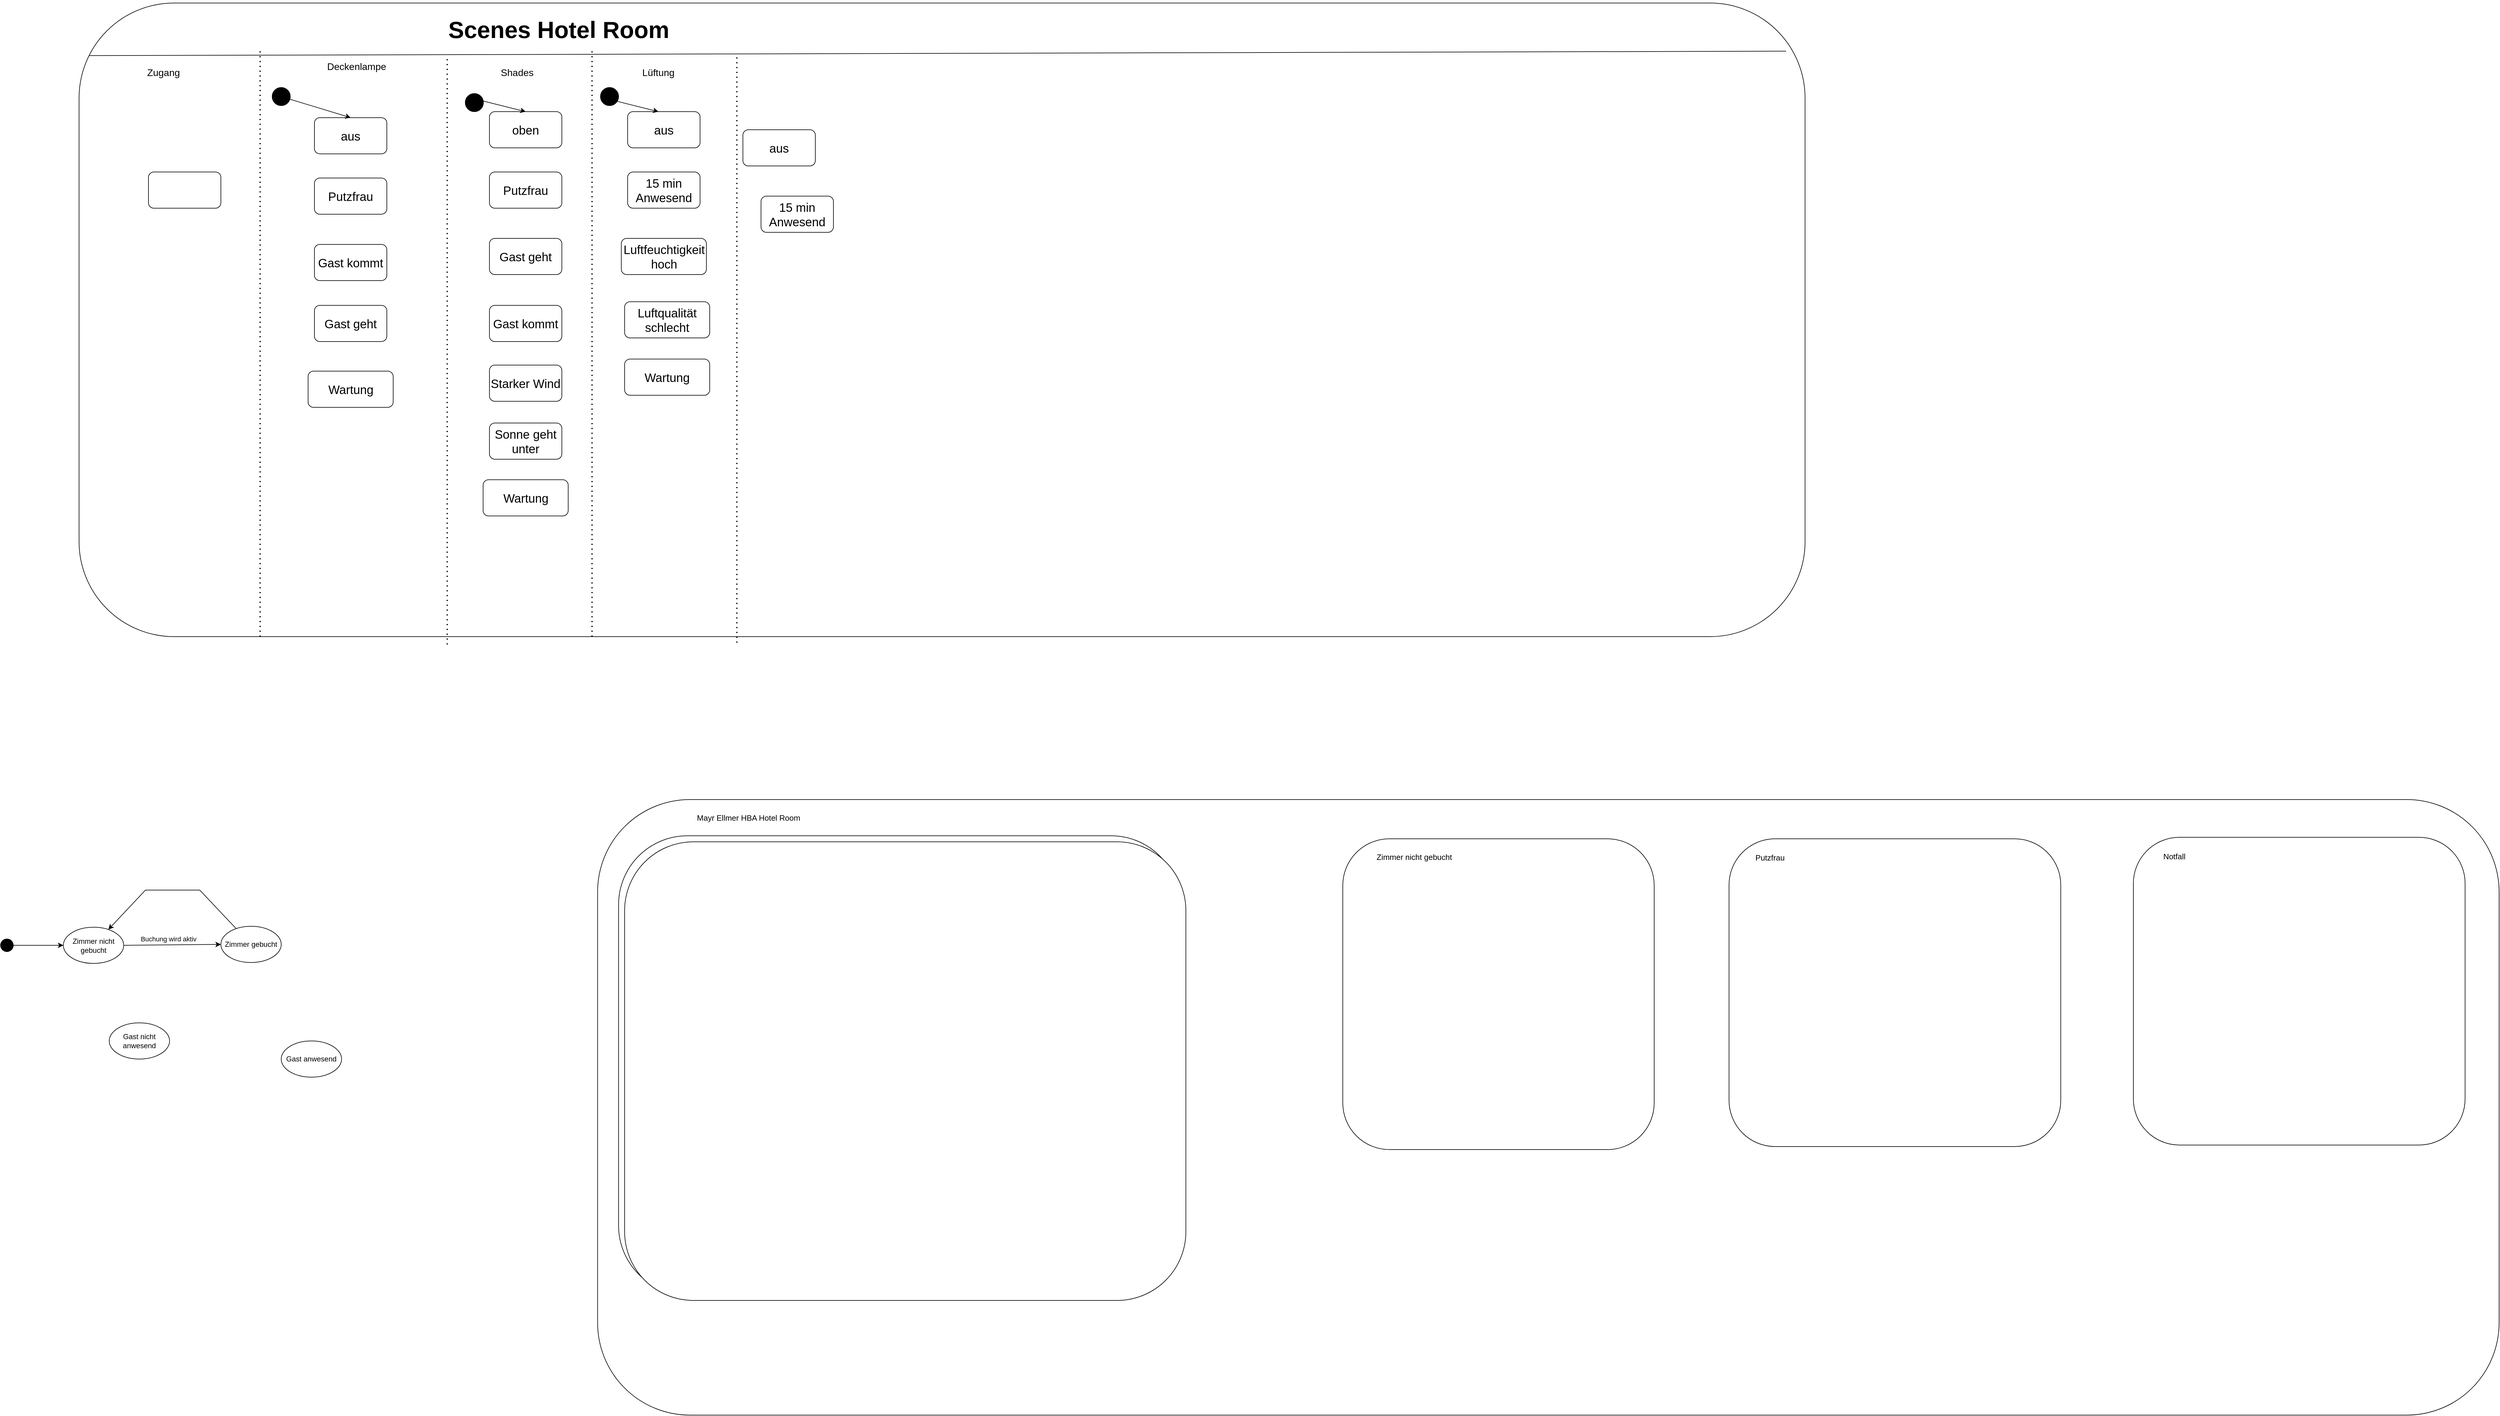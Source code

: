 <mxfile version="21.2.9" type="github">
  <diagram name="Seite-1" id="TgTiWXcOcsAniR1aSoTC">
    <mxGraphModel dx="-9880" dy="3309" grid="1" gridSize="10" guides="1" tooltips="1" connect="1" arrows="1" fold="1" page="1" pageScale="1" pageWidth="827" pageHeight="1169" math="0" shadow="0">
      <root>
        <mxCell id="0" />
        <mxCell id="1" parent="0" />
        <mxCell id="6cNDN_M9-vRu8scszghP-16" value="" style="group" vertex="1" connectable="0" parent="1">
          <mxGeometry x="12740" y="-350" width="3180" height="1020" as="geometry" />
        </mxCell>
        <mxCell id="6cNDN_M9-vRu8scszghP-1" value="" style="rounded=1;whiteSpace=wrap;html=1;" vertex="1" parent="6cNDN_M9-vRu8scszghP-16">
          <mxGeometry x="29.22" width="3150.78" height="1020" as="geometry" />
        </mxCell>
        <mxCell id="6cNDN_M9-vRu8scszghP-2" value="&lt;font style=&quot;font-size: 13px;&quot;&gt;Mayr Ellmer HBA Hotel Room&lt;/font&gt;" style="text;html=1;strokeColor=none;fillColor=none;align=center;verticalAlign=middle;whiteSpace=wrap;rounded=0;" vertex="1" parent="6cNDN_M9-vRu8scszghP-16">
          <mxGeometry y="11.333" width="559.304" height="36.833" as="geometry" />
        </mxCell>
        <mxCell id="6cNDN_M9-vRu8scszghP-17" value="" style="group" vertex="1" connectable="0" parent="6cNDN_M9-vRu8scszghP-16">
          <mxGeometry x="1903.999" y="64.997" width="549.669" height="510" as="geometry" />
        </mxCell>
        <mxCell id="6cNDN_M9-vRu8scszghP-18" value="" style="rounded=1;whiteSpace=wrap;html=1;" vertex="1" parent="6cNDN_M9-vRu8scszghP-17">
          <mxGeometry width="549.669" height="510" as="geometry" />
        </mxCell>
        <mxCell id="6cNDN_M9-vRu8scszghP-19" value="&lt;font style=&quot;font-size: 13px;&quot;&gt;Putzfrau&lt;br&gt;&lt;/font&gt;" style="text;html=1;strokeColor=none;fillColor=none;align=center;verticalAlign=middle;whiteSpace=wrap;rounded=0;" vertex="1" parent="6cNDN_M9-vRu8scszghP-17">
          <mxGeometry x="29.712" y="8.5" width="75.765" height="45.333" as="geometry" />
        </mxCell>
        <mxCell id="6cNDN_M9-vRu8scszghP-15" value="" style="group" vertex="1" connectable="0" parent="6cNDN_M9-vRu8scszghP-16">
          <mxGeometry x="2573.997" y="62.497" width="549.669" height="510" as="geometry" />
        </mxCell>
        <mxCell id="6cNDN_M9-vRu8scszghP-6" value="" style="rounded=1;whiteSpace=wrap;html=1;" vertex="1" parent="6cNDN_M9-vRu8scszghP-15">
          <mxGeometry width="549.669" height="510" as="geometry" />
        </mxCell>
        <mxCell id="6cNDN_M9-vRu8scszghP-12" value="&lt;font style=&quot;font-size: 13px;&quot;&gt;Notfall&lt;br&gt;&lt;/font&gt;" style="text;html=1;strokeColor=none;fillColor=none;align=center;verticalAlign=middle;whiteSpace=wrap;rounded=0;" vertex="1" parent="6cNDN_M9-vRu8scszghP-15">
          <mxGeometry x="29.712" y="8.5" width="75.765" height="45.333" as="geometry" />
        </mxCell>
        <mxCell id="6cNDN_M9-vRu8scszghP-14" value="" style="group" vertex="1" connectable="0" parent="6cNDN_M9-vRu8scszghP-16">
          <mxGeometry x="1264" y="65" width="516" height="515" as="geometry" />
        </mxCell>
        <mxCell id="6cNDN_M9-vRu8scszghP-4" value="" style="rounded=1;whiteSpace=wrap;html=1;" vertex="1" parent="6cNDN_M9-vRu8scszghP-14">
          <mxGeometry width="516" height="515" as="geometry" />
        </mxCell>
        <mxCell id="6cNDN_M9-vRu8scszghP-11" value="&lt;font style=&quot;font-size: 13px;&quot;&gt;Zimmer nicht gebucht&lt;br&gt;&lt;/font&gt;" style="text;html=1;strokeColor=none;fillColor=none;align=center;verticalAlign=middle;whiteSpace=wrap;rounded=0;" vertex="1" parent="6cNDN_M9-vRu8scszghP-14">
          <mxGeometry x="19.524" y="8.583" width="196.638" height="42.917" as="geometry" />
        </mxCell>
        <mxCell id="6cNDN_M9-vRu8scszghP-13" value="" style="group" vertex="1" connectable="0" parent="1">
          <mxGeometry x="12804" y="-290" width="930" height="760" as="geometry" />
        </mxCell>
        <mxCell id="6cNDN_M9-vRu8scszghP-3" value="" style="rounded=1;whiteSpace=wrap;html=1;" vertex="1" parent="6cNDN_M9-vRu8scszghP-13">
          <mxGeometry width="930" height="760" as="geometry" />
        </mxCell>
        <mxCell id="6cNDN_M9-vRu8scszghP-7" value="&lt;font style=&quot;font-size: 13px;&quot;&gt;Zimmer gebucht&lt;br&gt;&lt;/font&gt;" style="text;html=1;strokeColor=none;fillColor=none;align=center;verticalAlign=middle;whiteSpace=wrap;rounded=0;" vertex="1" parent="6cNDN_M9-vRu8scszghP-13">
          <mxGeometry x="-19.324" y="0.667" width="301.622" height="63.333" as="geometry" />
        </mxCell>
        <mxCell id="6cNDN_M9-vRu8scszghP-23" value="" style="rounded=1;whiteSpace=wrap;html=1;" vertex="1" parent="1">
          <mxGeometry x="12814" y="-280" width="930" height="760" as="geometry" />
        </mxCell>
        <mxCell id="6cNDN_M9-vRu8scszghP-24" value="Zimmer nicht gebucht" style="ellipse;whiteSpace=wrap;html=1;" vertex="1" parent="1">
          <mxGeometry x="11884" y="-138.5" width="100" height="60" as="geometry" />
        </mxCell>
        <mxCell id="6cNDN_M9-vRu8scszghP-25" value="" style="ellipse;whiteSpace=wrap;html=1;aspect=fixed;fillColor=#000000;" vertex="1" parent="1">
          <mxGeometry x="11780" y="-119" width="21" height="21" as="geometry" />
        </mxCell>
        <mxCell id="6cNDN_M9-vRu8scszghP-26" value="" style="endArrow=classic;html=1;rounded=0;exitX=1;exitY=0.5;exitDx=0;exitDy=0;entryX=0;entryY=0.5;entryDx=0;entryDy=0;" edge="1" parent="1" source="6cNDN_M9-vRu8scszghP-25" target="6cNDN_M9-vRu8scszghP-24">
          <mxGeometry width="50" height="50" relative="1" as="geometry">
            <mxPoint x="11980" y="-69" as="sourcePoint" />
            <mxPoint x="12030" y="-119" as="targetPoint" />
          </mxGeometry>
        </mxCell>
        <mxCell id="6cNDN_M9-vRu8scszghP-28" value="Zimmer gebucht" style="ellipse;whiteSpace=wrap;html=1;" vertex="1" parent="1">
          <mxGeometry x="12145" y="-140" width="100" height="60" as="geometry" />
        </mxCell>
        <mxCell id="6cNDN_M9-vRu8scszghP-29" value="" style="endArrow=classic;html=1;rounded=0;entryX=0;entryY=0.5;entryDx=0;entryDy=0;exitX=1;exitY=0.5;exitDx=0;exitDy=0;" edge="1" parent="1" source="6cNDN_M9-vRu8scszghP-24" target="6cNDN_M9-vRu8scszghP-28">
          <mxGeometry width="50" height="50" relative="1" as="geometry">
            <mxPoint x="11990" y="-69" as="sourcePoint" />
            <mxPoint x="12040" y="-119" as="targetPoint" />
          </mxGeometry>
        </mxCell>
        <mxCell id="6cNDN_M9-vRu8scszghP-32" value="Buchung wird aktiv" style="edgeLabel;html=1;align=center;verticalAlign=middle;resizable=0;points=[];" vertex="1" connectable="0" parent="6cNDN_M9-vRu8scszghP-29">
          <mxGeometry x="-0.087" y="2" relative="1" as="geometry">
            <mxPoint y="-8" as="offset" />
          </mxGeometry>
        </mxCell>
        <mxCell id="6cNDN_M9-vRu8scszghP-48" value="Gast anwesend" style="ellipse;whiteSpace=wrap;html=1;" vertex="1" parent="1">
          <mxGeometry x="12245" y="50" width="100" height="60" as="geometry" />
        </mxCell>
        <mxCell id="6cNDN_M9-vRu8scszghP-49" value="Gast nicht anwesend" style="ellipse;whiteSpace=wrap;html=1;" vertex="1" parent="1">
          <mxGeometry x="11960" y="20" width="100" height="60" as="geometry" />
        </mxCell>
        <mxCell id="6cNDN_M9-vRu8scszghP-50" value="" style="endArrow=classic;html=1;rounded=0;" edge="1" parent="1" source="6cNDN_M9-vRu8scszghP-28" target="6cNDN_M9-vRu8scszghP-24">
          <mxGeometry width="50" height="50" relative="1" as="geometry">
            <mxPoint x="12030" y="-20" as="sourcePoint" />
            <mxPoint x="12080" y="-70" as="targetPoint" />
            <Array as="points">
              <mxPoint x="12110" y="-200" />
              <mxPoint x="12020" y="-200" />
            </Array>
          </mxGeometry>
        </mxCell>
        <mxCell id="6cNDN_M9-vRu8scszghP-59" value="" style="rounded=1;whiteSpace=wrap;html=1;" vertex="1" parent="1">
          <mxGeometry x="11910" y="-1670" width="2860" height="1050" as="geometry" />
        </mxCell>
        <mxCell id="6cNDN_M9-vRu8scszghP-60" value="" style="endArrow=none;html=1;rounded=0;exitX=0.006;exitY=0.083;exitDx=0;exitDy=0;exitPerimeter=0;entryX=0.989;entryY=0.076;entryDx=0;entryDy=0;entryPerimeter=0;" edge="1" parent="1" source="6cNDN_M9-vRu8scszghP-59" target="6cNDN_M9-vRu8scszghP-59">
          <mxGeometry width="50" height="50" relative="1" as="geometry">
            <mxPoint x="12870" y="-1070" as="sourcePoint" />
            <mxPoint x="12920" y="-1120" as="targetPoint" />
          </mxGeometry>
        </mxCell>
        <mxCell id="6cNDN_M9-vRu8scszghP-61" value="&lt;h1 style=&quot;font-size: 39px;&quot;&gt;Scenes Hotel Room&lt;/h1&gt;" style="text;html=1;strokeColor=none;fillColor=none;align=center;verticalAlign=middle;whiteSpace=wrap;rounded=0;fontSize=39;" vertex="1" parent="1">
          <mxGeometry x="12330" y="-1650" width="750" height="50" as="geometry" />
        </mxCell>
        <mxCell id="6cNDN_M9-vRu8scszghP-62" value="" style="endArrow=none;dashed=1;html=1;dashPattern=1 3;strokeWidth=2;rounded=0;" edge="1" parent="1">
          <mxGeometry width="50" height="50" relative="1" as="geometry">
            <mxPoint x="12210" y="-620" as="sourcePoint" />
            <mxPoint x="12210" y="-1590" as="targetPoint" />
          </mxGeometry>
        </mxCell>
        <mxCell id="6cNDN_M9-vRu8scszghP-63" value="&lt;font style=&quot;font-size: 16px;&quot;&gt;Zugang&lt;/font&gt;" style="text;html=1;strokeColor=none;fillColor=none;align=center;verticalAlign=middle;whiteSpace=wrap;rounded=0;" vertex="1" parent="1">
          <mxGeometry x="12020" y="-1570" width="60" height="30" as="geometry" />
        </mxCell>
        <mxCell id="6cNDN_M9-vRu8scszghP-66" value="" style="rounded=1;whiteSpace=wrap;html=1;" vertex="1" parent="1">
          <mxGeometry x="12025" y="-1390" width="120" height="60" as="geometry" />
        </mxCell>
        <mxCell id="6cNDN_M9-vRu8scszghP-67" value="" style="endArrow=none;dashed=1;html=1;dashPattern=1 3;strokeWidth=2;rounded=0;" edge="1" parent="1">
          <mxGeometry width="50" height="50" relative="1" as="geometry">
            <mxPoint x="12520" y="-607" as="sourcePoint" />
            <mxPoint x="12520" y="-1577" as="targetPoint" />
          </mxGeometry>
        </mxCell>
        <mxCell id="6cNDN_M9-vRu8scszghP-68" value="&lt;font style=&quot;font-size: 16px;&quot;&gt;Deckenlampe&lt;/font&gt;" style="text;html=1;strokeColor=none;fillColor=none;align=center;verticalAlign=middle;whiteSpace=wrap;rounded=0;" vertex="1" parent="1">
          <mxGeometry x="12340" y="-1580" width="60" height="30" as="geometry" />
        </mxCell>
        <mxCell id="6cNDN_M9-vRu8scszghP-70" value="&lt;font style=&quot;font-size: 20px;&quot;&gt;aus&lt;/font&gt;" style="rounded=1;whiteSpace=wrap;html=1;" vertex="1" parent="1">
          <mxGeometry x="12300" y="-1480" width="120" height="60" as="geometry" />
        </mxCell>
        <mxCell id="6cNDN_M9-vRu8scszghP-71" value="&lt;font style=&quot;font-size: 20px;&quot;&gt;Putzfrau&lt;/font&gt;" style="rounded=1;whiteSpace=wrap;html=1;" vertex="1" parent="1">
          <mxGeometry x="12300" y="-1380" width="120" height="60" as="geometry" />
        </mxCell>
        <mxCell id="6cNDN_M9-vRu8scszghP-72" value="&lt;font style=&quot;font-size: 20px;&quot;&gt;Gast kommt&lt;/font&gt;" style="rounded=1;whiteSpace=wrap;html=1;" vertex="1" parent="1">
          <mxGeometry x="12300" y="-1270" width="120" height="60" as="geometry" />
        </mxCell>
        <mxCell id="6cNDN_M9-vRu8scszghP-73" value="&lt;span style=&quot;font-size: 20px;&quot;&gt;Gast geht&lt;/span&gt;" style="rounded=1;whiteSpace=wrap;html=1;" vertex="1" parent="1">
          <mxGeometry x="12300" y="-1169" width="120" height="60" as="geometry" />
        </mxCell>
        <mxCell id="6cNDN_M9-vRu8scszghP-76" value="" style="ellipse;whiteSpace=wrap;html=1;aspect=fixed;labelBackgroundColor=#FFFFFF;gradientColor=default;fillColor=#000000;" vertex="1" parent="1">
          <mxGeometry x="12230" y="-1530" width="30" height="30" as="geometry" />
        </mxCell>
        <mxCell id="6cNDN_M9-vRu8scszghP-77" value="" style="endArrow=classic;html=1;rounded=0;entryX=0.5;entryY=0;entryDx=0;entryDy=0;" edge="1" parent="1" target="6cNDN_M9-vRu8scszghP-70">
          <mxGeometry width="50" height="50" relative="1" as="geometry">
            <mxPoint x="12245" y="-1515" as="sourcePoint" />
            <mxPoint x="12350" y="-1250" as="targetPoint" />
          </mxGeometry>
        </mxCell>
        <mxCell id="6cNDN_M9-vRu8scszghP-80" value="&lt;font style=&quot;font-size: 16px;&quot;&gt;Shades&lt;/font&gt;" style="text;html=1;strokeColor=none;fillColor=none;align=center;verticalAlign=middle;whiteSpace=wrap;rounded=0;" vertex="1" parent="1">
          <mxGeometry x="12606" y="-1570" width="60" height="30" as="geometry" />
        </mxCell>
        <mxCell id="6cNDN_M9-vRu8scszghP-81" value="&lt;span style=&quot;font-size: 20px;&quot;&gt;oben&lt;/span&gt;" style="rounded=1;whiteSpace=wrap;html=1;" vertex="1" parent="1">
          <mxGeometry x="12590" y="-1490" width="120" height="60" as="geometry" />
        </mxCell>
        <mxCell id="6cNDN_M9-vRu8scszghP-82" value="&lt;font style=&quot;font-size: 20px;&quot;&gt;Putzfrau&lt;/font&gt;" style="rounded=1;whiteSpace=wrap;html=1;" vertex="1" parent="1">
          <mxGeometry x="12590" y="-1390" width="120" height="60" as="geometry" />
        </mxCell>
        <mxCell id="6cNDN_M9-vRu8scszghP-83" value="&lt;font style=&quot;font-size: 20px;&quot;&gt;Gast kommt&lt;/font&gt;" style="rounded=1;whiteSpace=wrap;html=1;" vertex="1" parent="1">
          <mxGeometry x="12590" y="-1169" width="120" height="60" as="geometry" />
        </mxCell>
        <mxCell id="6cNDN_M9-vRu8scszghP-84" value="&lt;span style=&quot;font-size: 20px;&quot;&gt;Gast geht&lt;/span&gt;" style="rounded=1;whiteSpace=wrap;html=1;" vertex="1" parent="1">
          <mxGeometry x="12590" y="-1280" width="120" height="60" as="geometry" />
        </mxCell>
        <mxCell id="6cNDN_M9-vRu8scszghP-86" value="" style="endArrow=classic;html=1;rounded=0;entryX=0.5;entryY=0;entryDx=0;entryDy=0;" edge="1" parent="1" target="6cNDN_M9-vRu8scszghP-81">
          <mxGeometry width="50" height="50" relative="1" as="geometry">
            <mxPoint x="12570" y="-1510" as="sourcePoint" />
            <mxPoint x="12650" y="-1170" as="targetPoint" />
          </mxGeometry>
        </mxCell>
        <mxCell id="6cNDN_M9-vRu8scszghP-89" value="" style="ellipse;whiteSpace=wrap;html=1;aspect=fixed;labelBackgroundColor=#FFFFFF;gradientColor=default;fillColor=#000000;" vertex="1" parent="1">
          <mxGeometry x="12550" y="-1520" width="30" height="30" as="geometry" />
        </mxCell>
        <mxCell id="6cNDN_M9-vRu8scszghP-91" value="&lt;span style=&quot;font-size: 20px;&quot;&gt;Starker Wind&lt;/span&gt;" style="rounded=1;whiteSpace=wrap;html=1;" vertex="1" parent="1">
          <mxGeometry x="12590" y="-1070" width="120" height="60" as="geometry" />
        </mxCell>
        <mxCell id="6cNDN_M9-vRu8scszghP-92" value="&lt;span style=&quot;font-size: 20px;&quot;&gt;Sonne geht unter&lt;/span&gt;" style="rounded=1;whiteSpace=wrap;html=1;" vertex="1" parent="1">
          <mxGeometry x="12590" y="-974" width="120" height="60" as="geometry" />
        </mxCell>
        <mxCell id="6cNDN_M9-vRu8scszghP-93" value="" style="endArrow=none;dashed=1;html=1;dashPattern=1 3;strokeWidth=2;rounded=0;" edge="1" parent="1">
          <mxGeometry width="50" height="50" relative="1" as="geometry">
            <mxPoint x="12760" y="-620" as="sourcePoint" />
            <mxPoint x="12760" y="-1590" as="targetPoint" />
          </mxGeometry>
        </mxCell>
        <mxCell id="6cNDN_M9-vRu8scszghP-95" value="&lt;font style=&quot;font-size: 16px;&quot;&gt;Lüftung&lt;/font&gt;" style="text;html=1;strokeColor=none;fillColor=none;align=center;verticalAlign=middle;whiteSpace=wrap;rounded=0;" vertex="1" parent="1">
          <mxGeometry x="12840" y="-1570" width="60" height="30" as="geometry" />
        </mxCell>
        <mxCell id="6cNDN_M9-vRu8scszghP-96" value="&lt;span style=&quot;font-size: 20px;&quot;&gt;aus&lt;/span&gt;" style="rounded=1;whiteSpace=wrap;html=1;" vertex="1" parent="1">
          <mxGeometry x="12819" y="-1490" width="120" height="60" as="geometry" />
        </mxCell>
        <mxCell id="6cNDN_M9-vRu8scszghP-97" value="" style="ellipse;whiteSpace=wrap;html=1;aspect=fixed;labelBackgroundColor=#FFFFFF;gradientColor=default;fillColor=#000000;" vertex="1" parent="1">
          <mxGeometry x="12774" y="-1530" width="30" height="30" as="geometry" />
        </mxCell>
        <mxCell id="6cNDN_M9-vRu8scszghP-98" value="" style="endArrow=classic;html=1;rounded=0;entryX=0.5;entryY=0;entryDx=0;entryDy=0;" edge="1" parent="1">
          <mxGeometry width="50" height="50" relative="1" as="geometry">
            <mxPoint x="12790" y="-1510" as="sourcePoint" />
            <mxPoint x="12870" y="-1490" as="targetPoint" />
          </mxGeometry>
        </mxCell>
        <mxCell id="6cNDN_M9-vRu8scszghP-99" value="&lt;span style=&quot;font-size: 20px;&quot;&gt;15 min Anwesend&lt;/span&gt;" style="rounded=1;whiteSpace=wrap;html=1;" vertex="1" parent="1">
          <mxGeometry x="12819" y="-1390" width="120" height="60" as="geometry" />
        </mxCell>
        <mxCell id="6cNDN_M9-vRu8scszghP-100" value="&lt;span style=&quot;font-size: 20px;&quot;&gt;Luftfeuchtigkeit hoch&lt;/span&gt;" style="rounded=1;whiteSpace=wrap;html=1;" vertex="1" parent="1">
          <mxGeometry x="12808.5" y="-1280" width="141" height="60" as="geometry" />
        </mxCell>
        <mxCell id="6cNDN_M9-vRu8scszghP-102" value="&lt;span style=&quot;font-size: 20px;&quot;&gt;Luftqualität schlecht&lt;/span&gt;" style="rounded=1;whiteSpace=wrap;html=1;" vertex="1" parent="1">
          <mxGeometry x="12814" y="-1175" width="141" height="60" as="geometry" />
        </mxCell>
        <mxCell id="6cNDN_M9-vRu8scszghP-103" value="&lt;span style=&quot;font-size: 20px;&quot;&gt;Wartung&lt;/span&gt;" style="rounded=1;whiteSpace=wrap;html=1;" vertex="1" parent="1">
          <mxGeometry x="12814" y="-1080" width="141" height="60" as="geometry" />
        </mxCell>
        <mxCell id="6cNDN_M9-vRu8scszghP-104" value="&lt;span style=&quot;font-size: 20px;&quot;&gt;Wartung&lt;/span&gt;" style="rounded=1;whiteSpace=wrap;html=1;" vertex="1" parent="1">
          <mxGeometry x="12579.5" y="-880" width="141" height="60" as="geometry" />
        </mxCell>
        <mxCell id="6cNDN_M9-vRu8scszghP-105" value="&lt;span style=&quot;font-size: 20px;&quot;&gt;Wartung&lt;/span&gt;" style="rounded=1;whiteSpace=wrap;html=1;" vertex="1" parent="1">
          <mxGeometry x="12289.5" y="-1060" width="141" height="60" as="geometry" />
        </mxCell>
        <mxCell id="6cNDN_M9-vRu8scszghP-107" value="" style="endArrow=none;dashed=1;html=1;dashPattern=1 3;strokeWidth=2;rounded=0;" edge="1" parent="1">
          <mxGeometry width="50" height="50" relative="1" as="geometry">
            <mxPoint x="13000" y="-610" as="sourcePoint" />
            <mxPoint x="13000" y="-1580" as="targetPoint" />
          </mxGeometry>
        </mxCell>
        <mxCell id="6cNDN_M9-vRu8scszghP-108" value="&lt;span style=&quot;font-size: 20px;&quot;&gt;15 min Anwesend&lt;/span&gt;" style="rounded=1;whiteSpace=wrap;html=1;" vertex="1" parent="1">
          <mxGeometry x="13040" y="-1350" width="120" height="60" as="geometry" />
        </mxCell>
        <mxCell id="znjcq2IU8EyjyRBsqE11-1" value="&lt;span style=&quot;font-size: 20px;&quot;&gt;aus&lt;/span&gt;" style="rounded=1;whiteSpace=wrap;html=1;" vertex="1" parent="1">
          <mxGeometry x="13010" y="-1460" width="120" height="60" as="geometry" />
        </mxCell>
      </root>
    </mxGraphModel>
  </diagram>
</mxfile>
